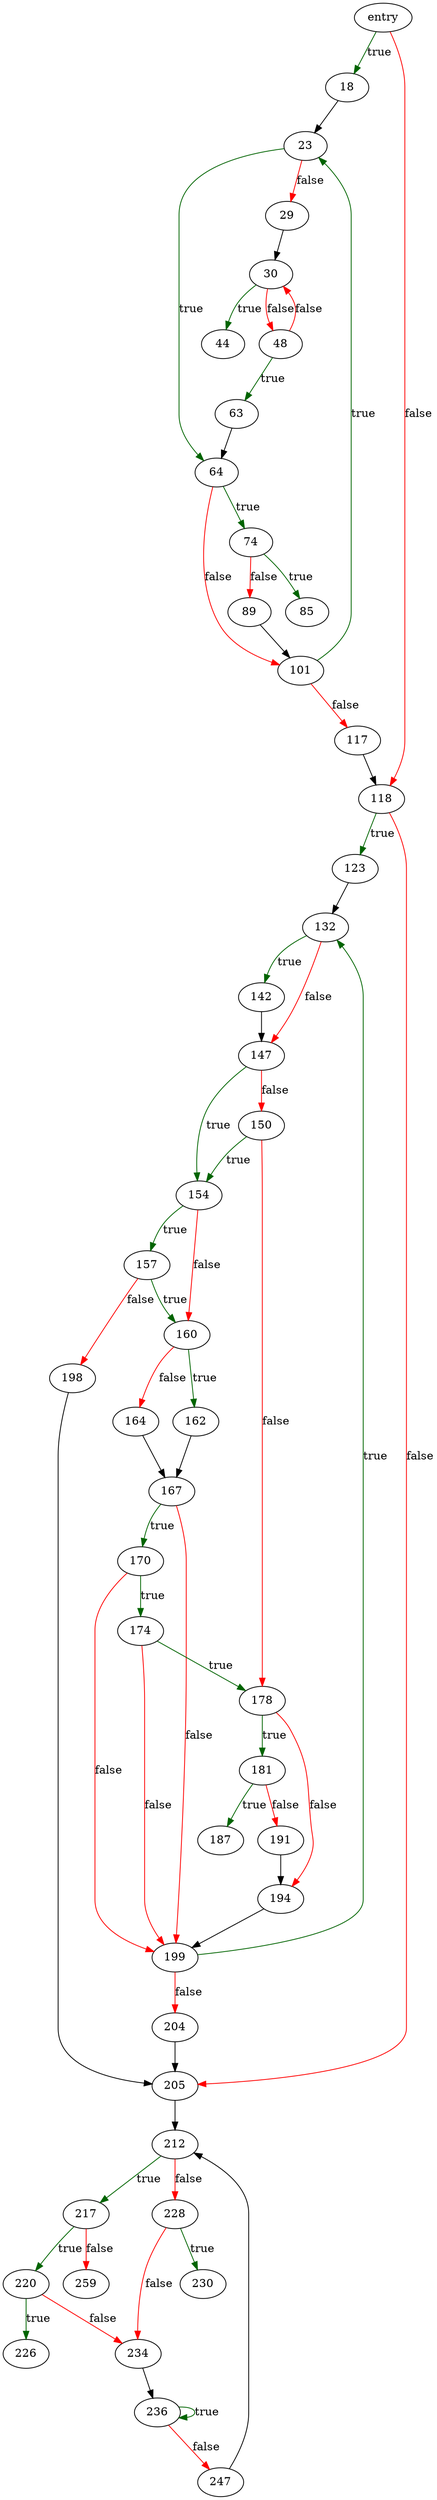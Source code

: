 digraph "merge" {
	// Node definitions.
	4 [label=entry];
	18;
	23;
	29;
	30;
	44;
	48;
	63;
	64;
	74;
	85;
	89;
	101;
	117;
	118;
	123;
	132;
	142;
	147;
	150;
	154;
	157;
	160;
	162;
	164;
	167;
	170;
	174;
	178;
	181;
	187;
	191;
	194;
	198;
	199;
	204;
	205;
	212;
	217;
	220;
	226;
	228;
	230;
	234;
	236;
	247;
	259;

	// Edge definitions.
	4 -> 18 [
		color=darkgreen
		label=true
	];
	4 -> 118 [
		color=red
		label=false
	];
	18 -> 23;
	23 -> 29 [
		color=red
		label=false
	];
	23 -> 64 [
		color=darkgreen
		label=true
	];
	29 -> 30;
	30 -> 44 [
		color=darkgreen
		label=true
	];
	30 -> 48 [
		color=red
		label=false
	];
	48 -> 30 [
		color=red
		label=false
	];
	48 -> 63 [
		color=darkgreen
		label=true
	];
	63 -> 64;
	64 -> 74 [
		color=darkgreen
		label=true
	];
	64 -> 101 [
		color=red
		label=false
	];
	74 -> 85 [
		color=darkgreen
		label=true
	];
	74 -> 89 [
		color=red
		label=false
	];
	89 -> 101;
	101 -> 23 [
		color=darkgreen
		label=true
	];
	101 -> 117 [
		color=red
		label=false
	];
	117 -> 118;
	118 -> 123 [
		color=darkgreen
		label=true
	];
	118 -> 205 [
		color=red
		label=false
	];
	123 -> 132;
	132 -> 142 [
		color=darkgreen
		label=true
	];
	132 -> 147 [
		color=red
		label=false
	];
	142 -> 147;
	147 -> 150 [
		color=red
		label=false
	];
	147 -> 154 [
		color=darkgreen
		label=true
	];
	150 -> 154 [
		color=darkgreen
		label=true
	];
	150 -> 178 [
		color=red
		label=false
	];
	154 -> 157 [
		color=darkgreen
		label=true
	];
	154 -> 160 [
		color=red
		label=false
	];
	157 -> 160 [
		color=darkgreen
		label=true
	];
	157 -> 198 [
		color=red
		label=false
	];
	160 -> 162 [
		color=darkgreen
		label=true
	];
	160 -> 164 [
		color=red
		label=false
	];
	162 -> 167;
	164 -> 167;
	167 -> 170 [
		color=darkgreen
		label=true
	];
	167 -> 199 [
		color=red
		label=false
	];
	170 -> 174 [
		color=darkgreen
		label=true
	];
	170 -> 199 [
		color=red
		label=false
	];
	174 -> 178 [
		color=darkgreen
		label=true
	];
	174 -> 199 [
		color=red
		label=false
	];
	178 -> 181 [
		color=darkgreen
		label=true
	];
	178 -> 194 [
		color=red
		label=false
	];
	181 -> 187 [
		color=darkgreen
		label=true
	];
	181 -> 191 [
		color=red
		label=false
	];
	191 -> 194;
	194 -> 199;
	198 -> 205;
	199 -> 132 [
		color=darkgreen
		label=true
	];
	199 -> 204 [
		color=red
		label=false
	];
	204 -> 205;
	205 -> 212;
	212 -> 217 [
		color=darkgreen
		label=true
	];
	212 -> 228 [
		color=red
		label=false
	];
	217 -> 220 [
		color=darkgreen
		label=true
	];
	217 -> 259 [
		color=red
		label=false
	];
	220 -> 226 [
		color=darkgreen
		label=true
	];
	220 -> 234 [
		color=red
		label=false
	];
	228 -> 230 [
		color=darkgreen
		label=true
	];
	228 -> 234 [
		color=red
		label=false
	];
	234 -> 236;
	236 -> 236 [
		color=darkgreen
		label=true
	];
	236 -> 247 [
		color=red
		label=false
	];
	247 -> 212;
}